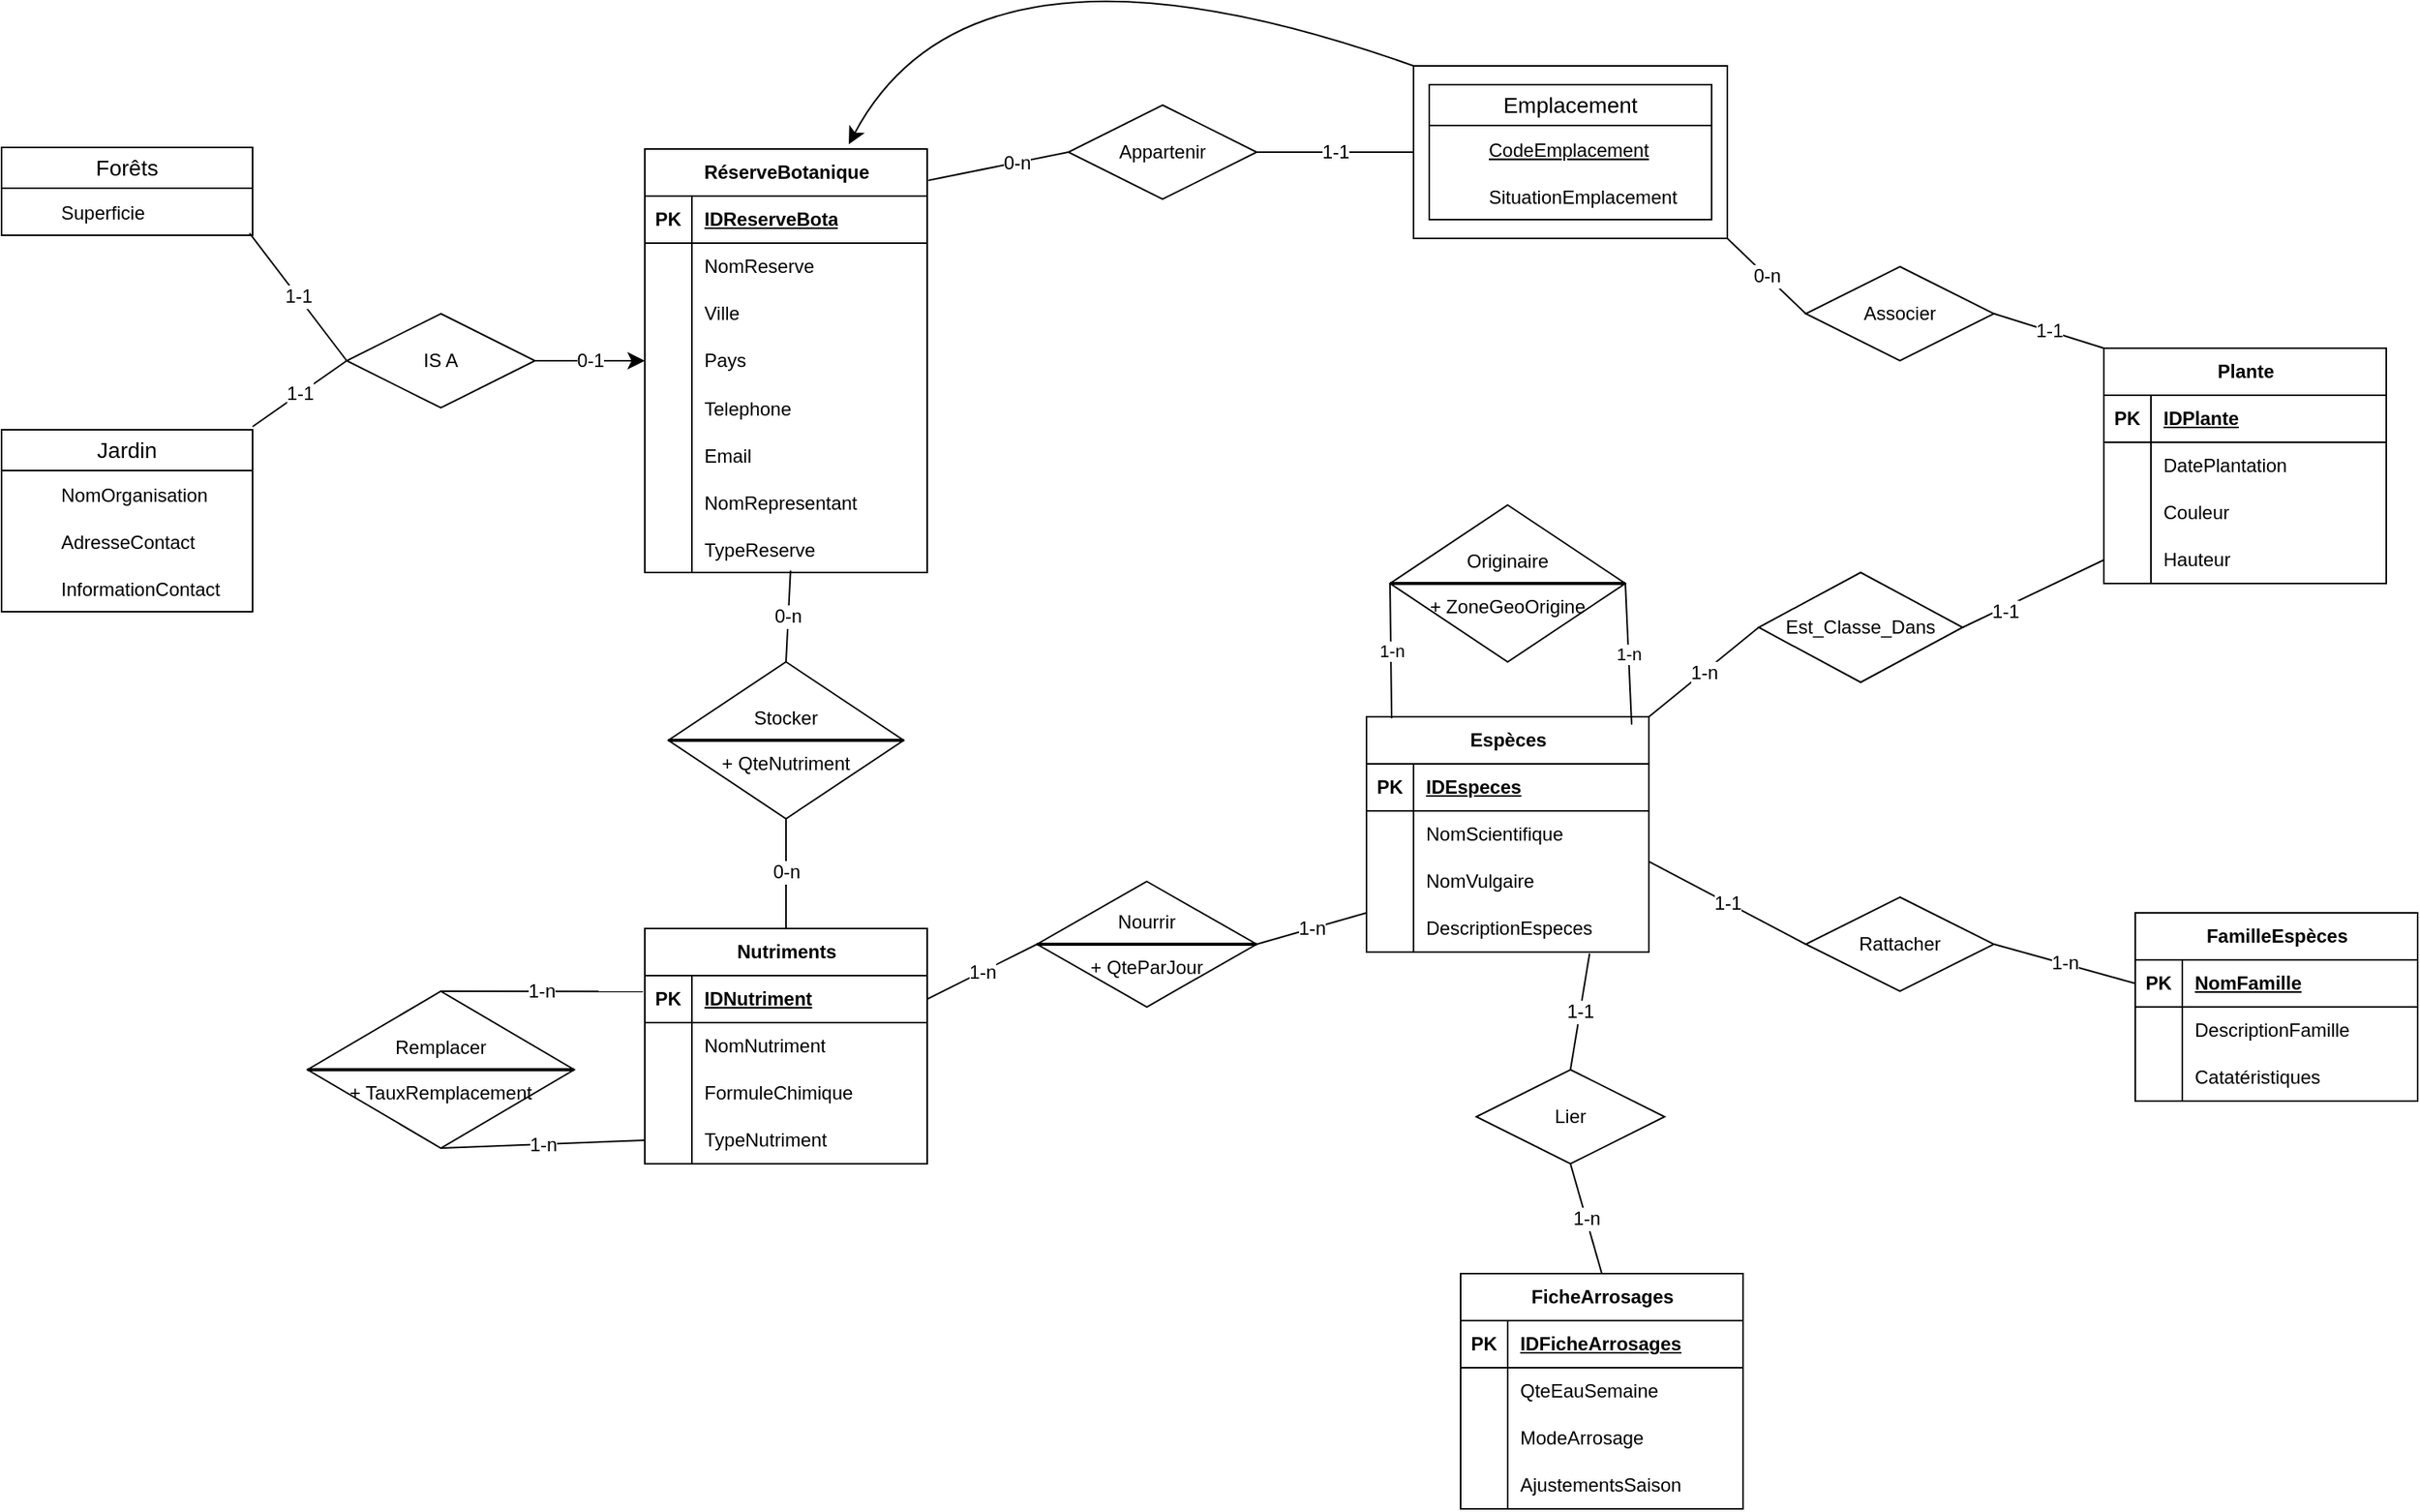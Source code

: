 <mxfile>
    <diagram id="R2lEEEUBdFMjLlhIrx00" name="Page-1">
        <mxGraphModel dx="397" dy="639" grid="1" gridSize="10" guides="1" tooltips="1" connect="1" arrows="1" fold="1" page="1" pageScale="1" pageWidth="850" pageHeight="1100" math="0" shadow="0" extFonts="Permanent Marker^https://fonts.googleapis.com/css?family=Permanent+Marker">
            <root>
                <mxCell id="0"/>
                <mxCell id="1" parent="0"/>
                <mxCell id="3-w4DbUCaK6T4jFXeFeL-849" value="" style="rounded=0;whiteSpace=wrap;html=1;" parent="1" vertex="1">
                    <mxGeometry x="1000" y="60" width="200" height="110" as="geometry"/>
                </mxCell>
                <mxCell id="3-w4DbUCaK6T4jFXeFeL-706" value="RéserveBotanique" style="shape=table;startSize=30;container=1;collapsible=1;childLayout=tableLayout;fixedRows=1;rowLines=0;fontStyle=1;align=center;resizeLast=1;html=1;" parent="1" vertex="1">
                    <mxGeometry x="510" y="113" width="180" height="270" as="geometry"/>
                </mxCell>
                <mxCell id="3-w4DbUCaK6T4jFXeFeL-707" value="" style="shape=tableRow;horizontal=0;startSize=0;swimlaneHead=0;swimlaneBody=0;fillColor=none;collapsible=0;dropTarget=0;points=[[0,0.5],[1,0.5]];portConstraint=eastwest;top=0;left=0;right=0;bottom=1;" parent="3-w4DbUCaK6T4jFXeFeL-706" vertex="1">
                    <mxGeometry y="30" width="180" height="30" as="geometry"/>
                </mxCell>
                <mxCell id="3-w4DbUCaK6T4jFXeFeL-708" value="PK" style="shape=partialRectangle;connectable=0;fillColor=none;top=0;left=0;bottom=0;right=0;fontStyle=1;overflow=hidden;whiteSpace=wrap;html=1;" parent="3-w4DbUCaK6T4jFXeFeL-707" vertex="1">
                    <mxGeometry width="30" height="30" as="geometry">
                        <mxRectangle width="30" height="30" as="alternateBounds"/>
                    </mxGeometry>
                </mxCell>
                <mxCell id="3-w4DbUCaK6T4jFXeFeL-709" value="IDReserveBota" style="shape=partialRectangle;connectable=0;fillColor=none;top=0;left=0;bottom=0;right=0;align=left;spacingLeft=6;fontStyle=5;overflow=hidden;whiteSpace=wrap;html=1;" parent="3-w4DbUCaK6T4jFXeFeL-707" vertex="1">
                    <mxGeometry x="30" width="150" height="30" as="geometry">
                        <mxRectangle width="150" height="30" as="alternateBounds"/>
                    </mxGeometry>
                </mxCell>
                <mxCell id="3-w4DbUCaK6T4jFXeFeL-710" value="" style="shape=tableRow;horizontal=0;startSize=0;swimlaneHead=0;swimlaneBody=0;fillColor=none;collapsible=0;dropTarget=0;points=[[0,0.5],[1,0.5]];portConstraint=eastwest;top=0;left=0;right=0;bottom=0;" parent="3-w4DbUCaK6T4jFXeFeL-706" vertex="1">
                    <mxGeometry y="60" width="180" height="30" as="geometry"/>
                </mxCell>
                <mxCell id="3-w4DbUCaK6T4jFXeFeL-711" value="" style="shape=partialRectangle;connectable=0;fillColor=none;top=0;left=0;bottom=0;right=0;editable=1;overflow=hidden;whiteSpace=wrap;html=1;" parent="3-w4DbUCaK6T4jFXeFeL-710" vertex="1">
                    <mxGeometry width="30" height="30" as="geometry">
                        <mxRectangle width="30" height="30" as="alternateBounds"/>
                    </mxGeometry>
                </mxCell>
                <mxCell id="3-w4DbUCaK6T4jFXeFeL-712" value="NomReserve" style="shape=partialRectangle;connectable=0;fillColor=none;top=0;left=0;bottom=0;right=0;align=left;spacingLeft=6;overflow=hidden;whiteSpace=wrap;html=1;" parent="3-w4DbUCaK6T4jFXeFeL-710" vertex="1">
                    <mxGeometry x="30" width="150" height="30" as="geometry">
                        <mxRectangle width="150" height="30" as="alternateBounds"/>
                    </mxGeometry>
                </mxCell>
                <mxCell id="3-w4DbUCaK6T4jFXeFeL-713" value="" style="shape=tableRow;horizontal=0;startSize=0;swimlaneHead=0;swimlaneBody=0;fillColor=none;collapsible=0;dropTarget=0;points=[[0,0.5],[1,0.5]];portConstraint=eastwest;top=0;left=0;right=0;bottom=0;" parent="3-w4DbUCaK6T4jFXeFeL-706" vertex="1">
                    <mxGeometry y="90" width="180" height="30" as="geometry"/>
                </mxCell>
                <mxCell id="3-w4DbUCaK6T4jFXeFeL-714" value="" style="shape=partialRectangle;connectable=0;fillColor=none;top=0;left=0;bottom=0;right=0;editable=1;overflow=hidden;whiteSpace=wrap;html=1;" parent="3-w4DbUCaK6T4jFXeFeL-713" vertex="1">
                    <mxGeometry width="30" height="30" as="geometry">
                        <mxRectangle width="30" height="30" as="alternateBounds"/>
                    </mxGeometry>
                </mxCell>
                <mxCell id="3-w4DbUCaK6T4jFXeFeL-715" value="Ville" style="shape=partialRectangle;connectable=0;fillColor=none;top=0;left=0;bottom=0;right=0;align=left;spacingLeft=6;overflow=hidden;whiteSpace=wrap;html=1;" parent="3-w4DbUCaK6T4jFXeFeL-713" vertex="1">
                    <mxGeometry x="30" width="150" height="30" as="geometry">
                        <mxRectangle width="150" height="30" as="alternateBounds"/>
                    </mxGeometry>
                </mxCell>
                <mxCell id="3-w4DbUCaK6T4jFXeFeL-716" value="" style="shape=tableRow;horizontal=0;startSize=0;swimlaneHead=0;swimlaneBody=0;fillColor=none;collapsible=0;dropTarget=0;points=[[0,0.5],[1,0.5]];portConstraint=eastwest;top=0;left=0;right=0;bottom=0;" parent="3-w4DbUCaK6T4jFXeFeL-706" vertex="1">
                    <mxGeometry y="120" width="180" height="30" as="geometry"/>
                </mxCell>
                <mxCell id="3-w4DbUCaK6T4jFXeFeL-717" value="" style="shape=partialRectangle;connectable=0;fillColor=none;top=0;left=0;bottom=0;right=0;editable=1;overflow=hidden;whiteSpace=wrap;html=1;" parent="3-w4DbUCaK6T4jFXeFeL-716" vertex="1">
                    <mxGeometry width="30" height="30" as="geometry">
                        <mxRectangle width="30" height="30" as="alternateBounds"/>
                    </mxGeometry>
                </mxCell>
                <mxCell id="3-w4DbUCaK6T4jFXeFeL-718" value="Pays" style="shape=partialRectangle;connectable=0;fillColor=none;top=0;left=0;bottom=0;right=0;align=left;spacingLeft=6;overflow=hidden;whiteSpace=wrap;html=1;" parent="3-w4DbUCaK6T4jFXeFeL-716" vertex="1">
                    <mxGeometry x="30" width="150" height="30" as="geometry">
                        <mxRectangle width="150" height="30" as="alternateBounds"/>
                    </mxGeometry>
                </mxCell>
                <mxCell id="3-w4DbUCaK6T4jFXeFeL-796" value="" style="shape=tableRow;horizontal=0;startSize=0;swimlaneHead=0;swimlaneBody=0;fillColor=none;collapsible=0;dropTarget=0;points=[[0,0.5],[1,0.5]];portConstraint=eastwest;top=0;left=0;right=0;bottom=0;" parent="3-w4DbUCaK6T4jFXeFeL-706" vertex="1">
                    <mxGeometry y="150" width="180" height="30" as="geometry"/>
                </mxCell>
                <mxCell id="3-w4DbUCaK6T4jFXeFeL-797" value="" style="shape=partialRectangle;connectable=0;fillColor=none;top=0;left=0;bottom=0;right=0;editable=1;overflow=hidden;" parent="3-w4DbUCaK6T4jFXeFeL-796" vertex="1">
                    <mxGeometry width="30" height="30" as="geometry">
                        <mxRectangle width="30" height="30" as="alternateBounds"/>
                    </mxGeometry>
                </mxCell>
                <mxCell id="3-w4DbUCaK6T4jFXeFeL-798" value="Telephone" style="shape=partialRectangle;connectable=0;fillColor=none;top=0;left=0;bottom=0;right=0;align=left;spacingLeft=6;overflow=hidden;" parent="3-w4DbUCaK6T4jFXeFeL-796" vertex="1">
                    <mxGeometry x="30" width="150" height="30" as="geometry">
                        <mxRectangle width="150" height="30" as="alternateBounds"/>
                    </mxGeometry>
                </mxCell>
                <mxCell id="3-w4DbUCaK6T4jFXeFeL-799" value="" style="shape=tableRow;horizontal=0;startSize=0;swimlaneHead=0;swimlaneBody=0;fillColor=none;collapsible=0;dropTarget=0;points=[[0,0.5],[1,0.5]];portConstraint=eastwest;top=0;left=0;right=0;bottom=0;" parent="3-w4DbUCaK6T4jFXeFeL-706" vertex="1">
                    <mxGeometry y="180" width="180" height="30" as="geometry"/>
                </mxCell>
                <mxCell id="3-w4DbUCaK6T4jFXeFeL-800" value="" style="shape=partialRectangle;connectable=0;fillColor=none;top=0;left=0;bottom=0;right=0;editable=1;overflow=hidden;" parent="3-w4DbUCaK6T4jFXeFeL-799" vertex="1">
                    <mxGeometry width="30" height="30" as="geometry">
                        <mxRectangle width="30" height="30" as="alternateBounds"/>
                    </mxGeometry>
                </mxCell>
                <mxCell id="3-w4DbUCaK6T4jFXeFeL-801" value="Email" style="shape=partialRectangle;connectable=0;fillColor=none;top=0;left=0;bottom=0;right=0;align=left;spacingLeft=6;overflow=hidden;" parent="3-w4DbUCaK6T4jFXeFeL-799" vertex="1">
                    <mxGeometry x="30" width="150" height="30" as="geometry">
                        <mxRectangle width="150" height="30" as="alternateBounds"/>
                    </mxGeometry>
                </mxCell>
                <mxCell id="3-w4DbUCaK6T4jFXeFeL-793" value="" style="shape=tableRow;horizontal=0;startSize=0;swimlaneHead=0;swimlaneBody=0;fillColor=none;collapsible=0;dropTarget=0;points=[[0,0.5],[1,0.5]];portConstraint=eastwest;top=0;left=0;right=0;bottom=0;" parent="3-w4DbUCaK6T4jFXeFeL-706" vertex="1">
                    <mxGeometry y="210" width="180" height="30" as="geometry"/>
                </mxCell>
                <mxCell id="3-w4DbUCaK6T4jFXeFeL-794" value="" style="shape=partialRectangle;connectable=0;fillColor=none;top=0;left=0;bottom=0;right=0;editable=1;overflow=hidden;" parent="3-w4DbUCaK6T4jFXeFeL-793" vertex="1">
                    <mxGeometry width="30" height="30" as="geometry">
                        <mxRectangle width="30" height="30" as="alternateBounds"/>
                    </mxGeometry>
                </mxCell>
                <mxCell id="3-w4DbUCaK6T4jFXeFeL-795" value="NomRepresentant" style="shape=partialRectangle;connectable=0;fillColor=none;top=0;left=0;bottom=0;right=0;align=left;spacingLeft=6;overflow=hidden;" parent="3-w4DbUCaK6T4jFXeFeL-793" vertex="1">
                    <mxGeometry x="30" width="150" height="30" as="geometry">
                        <mxRectangle width="150" height="30" as="alternateBounds"/>
                    </mxGeometry>
                </mxCell>
                <mxCell id="3-w4DbUCaK6T4jFXeFeL-802" value="" style="shape=tableRow;horizontal=0;startSize=0;swimlaneHead=0;swimlaneBody=0;fillColor=none;collapsible=0;dropTarget=0;points=[[0,0.5],[1,0.5]];portConstraint=eastwest;top=0;left=0;right=0;bottom=0;" parent="3-w4DbUCaK6T4jFXeFeL-706" vertex="1">
                    <mxGeometry y="240" width="180" height="30" as="geometry"/>
                </mxCell>
                <mxCell id="3-w4DbUCaK6T4jFXeFeL-803" value="" style="shape=partialRectangle;connectable=0;fillColor=none;top=0;left=0;bottom=0;right=0;editable=1;overflow=hidden;" parent="3-w4DbUCaK6T4jFXeFeL-802" vertex="1">
                    <mxGeometry width="30" height="30" as="geometry">
                        <mxRectangle width="30" height="30" as="alternateBounds"/>
                    </mxGeometry>
                </mxCell>
                <mxCell id="3-w4DbUCaK6T4jFXeFeL-804" value="TypeReserve" style="shape=partialRectangle;connectable=0;fillColor=none;top=0;left=0;bottom=0;right=0;align=left;spacingLeft=6;overflow=hidden;" parent="3-w4DbUCaK6T4jFXeFeL-802" vertex="1">
                    <mxGeometry x="30" width="150" height="30" as="geometry">
                        <mxRectangle width="150" height="30" as="alternateBounds"/>
                    </mxGeometry>
                </mxCell>
                <mxCell id="3-w4DbUCaK6T4jFXeFeL-722" value="Forêts" style="swimlane;fontStyle=0;childLayout=stackLayout;horizontal=1;startSize=26;horizontalStack=0;resizeParent=1;resizeParentMax=0;resizeLast=0;collapsible=1;marginBottom=0;align=center;fontSize=14;margin=3;double=1;whiteSpace=wrap;" parent="1" vertex="1">
                    <mxGeometry x="100" y="112" width="160" height="56" as="geometry"/>
                </mxCell>
                <mxCell id="3-w4DbUCaK6T4jFXeFeL-764" value="" style="shape=table;startSize=0;container=1;collapsible=1;childLayout=tableLayout;fixedRows=1;rowLines=0;fontStyle=0;align=center;resizeLast=1;strokeColor=none;fillColor=none;collapsible=0;whiteSpace=wrap;html=1;" parent="3-w4DbUCaK6T4jFXeFeL-722" vertex="1">
                    <mxGeometry y="26" width="160" height="30" as="geometry"/>
                </mxCell>
                <mxCell id="3-w4DbUCaK6T4jFXeFeL-765" value="" style="shape=tableRow;horizontal=0;startSize=0;swimlaneHead=0;swimlaneBody=0;fillColor=none;collapsible=0;dropTarget=0;points=[[0,0.5],[1,0.5]];portConstraint=eastwest;top=0;left=0;right=0;bottom=0;" parent="3-w4DbUCaK6T4jFXeFeL-764" vertex="1">
                    <mxGeometry width="160" height="30" as="geometry"/>
                </mxCell>
                <mxCell id="3-w4DbUCaK6T4jFXeFeL-766" value="" style="shape=partialRectangle;connectable=0;fillColor=none;top=0;left=0;bottom=0;right=0;editable=1;overflow=hidden;" parent="3-w4DbUCaK6T4jFXeFeL-765" vertex="1">
                    <mxGeometry width="30" height="30" as="geometry">
                        <mxRectangle width="30" height="30" as="alternateBounds"/>
                    </mxGeometry>
                </mxCell>
                <mxCell id="3-w4DbUCaK6T4jFXeFeL-767" value="Superficie" style="shape=partialRectangle;connectable=0;fillColor=none;top=0;left=0;bottom=0;right=0;align=left;spacingLeft=6;overflow=hidden;" parent="3-w4DbUCaK6T4jFXeFeL-765" vertex="1">
                    <mxGeometry x="30" width="130" height="30" as="geometry">
                        <mxRectangle width="130" height="30" as="alternateBounds"/>
                    </mxGeometry>
                </mxCell>
                <mxCell id="3-w4DbUCaK6T4jFXeFeL-850" value="Emplacement" style="swimlane;fontStyle=0;childLayout=stackLayout;horizontal=1;startSize=26;horizontalStack=0;resizeParent=1;resizeParentMax=0;resizeLast=0;collapsible=1;marginBottom=0;align=center;fontSize=14;margin=3;double=1;whiteSpace=wrap;" parent="1" vertex="1">
                    <mxGeometry x="1010" y="72" width="180" height="86" as="geometry"/>
                </mxCell>
                <mxCell id="3-w4DbUCaK6T4jFXeFeL-851" value="" style="shape=table;startSize=0;container=1;collapsible=1;childLayout=tableLayout;fixedRows=1;rowLines=0;fontStyle=0;align=center;resizeLast=1;strokeColor=none;fillColor=none;collapsible=0;whiteSpace=wrap;html=1;" parent="3-w4DbUCaK6T4jFXeFeL-850" vertex="1">
                    <mxGeometry y="26" width="180" height="60" as="geometry"/>
                </mxCell>
                <mxCell id="3-w4DbUCaK6T4jFXeFeL-852" value="" style="shape=tableRow;horizontal=0;startSize=0;swimlaneHead=0;swimlaneBody=0;fillColor=none;collapsible=0;dropTarget=0;points=[[0,0.5],[1,0.5]];portConstraint=eastwest;top=0;left=0;right=0;bottom=0;" parent="3-w4DbUCaK6T4jFXeFeL-851" vertex="1">
                    <mxGeometry width="180" height="30" as="geometry"/>
                </mxCell>
                <mxCell id="3-w4DbUCaK6T4jFXeFeL-853" value="" style="shape=partialRectangle;connectable=0;fillColor=none;top=0;left=0;bottom=0;right=0;editable=1;overflow=hidden;" parent="3-w4DbUCaK6T4jFXeFeL-852" vertex="1">
                    <mxGeometry width="30" height="30" as="geometry">
                        <mxRectangle width="30" height="30" as="alternateBounds"/>
                    </mxGeometry>
                </mxCell>
                <mxCell id="3-w4DbUCaK6T4jFXeFeL-854" value="CodeEmplacement" style="shape=partialRectangle;connectable=0;fillColor=none;top=0;left=0;bottom=0;right=0;align=left;spacingLeft=6;overflow=hidden;fontStyle=4" parent="3-w4DbUCaK6T4jFXeFeL-852" vertex="1">
                    <mxGeometry x="30" width="150" height="30" as="geometry">
                        <mxRectangle width="150" height="30" as="alternateBounds"/>
                    </mxGeometry>
                </mxCell>
                <mxCell id="3-w4DbUCaK6T4jFXeFeL-857" value="" style="shape=tableRow;horizontal=0;startSize=0;swimlaneHead=0;swimlaneBody=0;fillColor=none;collapsible=0;dropTarget=0;points=[[0,0.5],[1,0.5]];portConstraint=eastwest;top=0;left=0;right=0;bottom=0;" parent="3-w4DbUCaK6T4jFXeFeL-851" vertex="1">
                    <mxGeometry y="30" width="180" height="30" as="geometry"/>
                </mxCell>
                <mxCell id="3-w4DbUCaK6T4jFXeFeL-858" value="" style="shape=partialRectangle;connectable=0;fillColor=none;top=0;left=0;bottom=0;right=0;editable=1;overflow=hidden;" parent="3-w4DbUCaK6T4jFXeFeL-857" vertex="1">
                    <mxGeometry width="30" height="30" as="geometry">
                        <mxRectangle width="30" height="30" as="alternateBounds"/>
                    </mxGeometry>
                </mxCell>
                <mxCell id="3-w4DbUCaK6T4jFXeFeL-859" value="SituationEmplacement" style="shape=partialRectangle;connectable=0;fillColor=none;top=0;left=0;bottom=0;right=0;align=left;spacingLeft=6;overflow=hidden;" parent="3-w4DbUCaK6T4jFXeFeL-857" vertex="1">
                    <mxGeometry x="30" width="150" height="30" as="geometry">
                        <mxRectangle width="150" height="30" as="alternateBounds"/>
                    </mxGeometry>
                </mxCell>
                <mxCell id="3-w4DbUCaK6T4jFXeFeL-769" value="Jardin" style="swimlane;fontStyle=0;childLayout=stackLayout;horizontal=1;startSize=26;horizontalStack=0;resizeParent=1;resizeParentMax=0;resizeLast=0;collapsible=1;marginBottom=0;align=center;fontSize=14;margin=3;double=1;whiteSpace=wrap;" parent="1" vertex="1">
                    <mxGeometry x="100" y="292" width="160" height="116" as="geometry"/>
                </mxCell>
                <mxCell id="3-w4DbUCaK6T4jFXeFeL-770" value="" style="shape=table;startSize=0;container=1;collapsible=1;childLayout=tableLayout;fixedRows=1;rowLines=0;fontStyle=0;align=center;resizeLast=1;strokeColor=none;fillColor=none;collapsible=0;whiteSpace=wrap;html=1;" parent="3-w4DbUCaK6T4jFXeFeL-769" vertex="1">
                    <mxGeometry y="26" width="160" height="90" as="geometry"/>
                </mxCell>
                <mxCell id="3-w4DbUCaK6T4jFXeFeL-771" value="" style="shape=tableRow;horizontal=0;startSize=0;swimlaneHead=0;swimlaneBody=0;fillColor=none;collapsible=0;dropTarget=0;points=[[0,0.5],[1,0.5]];portConstraint=eastwest;top=0;left=0;right=0;bottom=0;" parent="3-w4DbUCaK6T4jFXeFeL-770" vertex="1">
                    <mxGeometry width="160" height="30" as="geometry"/>
                </mxCell>
                <mxCell id="3-w4DbUCaK6T4jFXeFeL-772" value="" style="shape=partialRectangle;connectable=0;fillColor=none;top=0;left=0;bottom=0;right=0;editable=1;overflow=hidden;" parent="3-w4DbUCaK6T4jFXeFeL-771" vertex="1">
                    <mxGeometry width="30" height="30" as="geometry">
                        <mxRectangle width="30" height="30" as="alternateBounds"/>
                    </mxGeometry>
                </mxCell>
                <mxCell id="3-w4DbUCaK6T4jFXeFeL-773" value="NomOrganisation" style="shape=partialRectangle;connectable=0;fillColor=none;top=0;left=0;bottom=0;right=0;align=left;spacingLeft=6;overflow=hidden;" parent="3-w4DbUCaK6T4jFXeFeL-771" vertex="1">
                    <mxGeometry x="30" width="130" height="30" as="geometry">
                        <mxRectangle width="130" height="30" as="alternateBounds"/>
                    </mxGeometry>
                </mxCell>
                <mxCell id="3-w4DbUCaK6T4jFXeFeL-787" value="" style="shape=tableRow;horizontal=0;startSize=0;swimlaneHead=0;swimlaneBody=0;fillColor=none;collapsible=0;dropTarget=0;points=[[0,0.5],[1,0.5]];portConstraint=eastwest;top=0;left=0;right=0;bottom=0;" parent="3-w4DbUCaK6T4jFXeFeL-770" vertex="1">
                    <mxGeometry y="30" width="160" height="30" as="geometry"/>
                </mxCell>
                <mxCell id="3-w4DbUCaK6T4jFXeFeL-788" value="" style="shape=partialRectangle;connectable=0;fillColor=none;top=0;left=0;bottom=0;right=0;editable=1;overflow=hidden;" parent="3-w4DbUCaK6T4jFXeFeL-787" vertex="1">
                    <mxGeometry width="30" height="30" as="geometry">
                        <mxRectangle width="30" height="30" as="alternateBounds"/>
                    </mxGeometry>
                </mxCell>
                <mxCell id="3-w4DbUCaK6T4jFXeFeL-789" value="AdresseContact" style="shape=partialRectangle;connectable=0;fillColor=none;top=0;left=0;bottom=0;right=0;align=left;spacingLeft=6;overflow=hidden;" parent="3-w4DbUCaK6T4jFXeFeL-787" vertex="1">
                    <mxGeometry x="30" width="130" height="30" as="geometry">
                        <mxRectangle width="130" height="30" as="alternateBounds"/>
                    </mxGeometry>
                </mxCell>
                <mxCell id="3-w4DbUCaK6T4jFXeFeL-790" value="" style="shape=tableRow;horizontal=0;startSize=0;swimlaneHead=0;swimlaneBody=0;fillColor=none;collapsible=0;dropTarget=0;points=[[0,0.5],[1,0.5]];portConstraint=eastwest;top=0;left=0;right=0;bottom=0;" parent="3-w4DbUCaK6T4jFXeFeL-770" vertex="1">
                    <mxGeometry y="60" width="160" height="30" as="geometry"/>
                </mxCell>
                <mxCell id="3-w4DbUCaK6T4jFXeFeL-791" value="" style="shape=partialRectangle;connectable=0;fillColor=none;top=0;left=0;bottom=0;right=0;editable=1;overflow=hidden;" parent="3-w4DbUCaK6T4jFXeFeL-790" vertex="1">
                    <mxGeometry width="30" height="30" as="geometry">
                        <mxRectangle width="30" height="30" as="alternateBounds"/>
                    </mxGeometry>
                </mxCell>
                <mxCell id="3-w4DbUCaK6T4jFXeFeL-792" value="InformationContact" style="shape=partialRectangle;connectable=0;fillColor=none;top=0;left=0;bottom=0;right=0;align=left;spacingLeft=6;overflow=hidden;" parent="3-w4DbUCaK6T4jFXeFeL-790" vertex="1">
                    <mxGeometry x="30" width="130" height="30" as="geometry">
                        <mxRectangle width="130" height="30" as="alternateBounds"/>
                    </mxGeometry>
                </mxCell>
                <mxCell id="3-w4DbUCaK6T4jFXeFeL-806" value="IS A" style="shape=rhombus;perimeter=rhombusPerimeter;whiteSpace=wrap;html=1;align=center;" parent="1" vertex="1">
                    <mxGeometry x="320" y="218" width="120" height="60" as="geometry"/>
                </mxCell>
                <mxCell id="3-w4DbUCaK6T4jFXeFeL-813" value="1-1" style="endArrow=none;html=1;rounded=0;fontSize=12;startSize=8;endSize=8;curved=1;exitX=0.988;exitY=0.956;exitDx=0;exitDy=0;entryX=0;entryY=0.5;entryDx=0;entryDy=0;exitPerimeter=0;" parent="1" source="3-w4DbUCaK6T4jFXeFeL-765" target="3-w4DbUCaK6T4jFXeFeL-806" edge="1">
                    <mxGeometry relative="1" as="geometry">
                        <mxPoint x="270" y="180" as="sourcePoint"/>
                        <mxPoint x="460" y="160" as="targetPoint"/>
                    </mxGeometry>
                </mxCell>
                <mxCell id="3-w4DbUCaK6T4jFXeFeL-814" value="1-1" style="endArrow=none;html=1;rounded=0;fontSize=12;startSize=8;endSize=8;curved=1;entryX=0;entryY=0.5;entryDx=0;entryDy=0;" parent="1" target="3-w4DbUCaK6T4jFXeFeL-806" edge="1">
                    <mxGeometry relative="1" as="geometry">
                        <mxPoint x="260" y="290" as="sourcePoint"/>
                        <mxPoint x="470" y="330" as="targetPoint"/>
                    </mxGeometry>
                </mxCell>
                <mxCell id="3-w4DbUCaK6T4jFXeFeL-816" value="Nutriments" style="shape=table;startSize=30;container=1;collapsible=1;childLayout=tableLayout;fixedRows=1;rowLines=0;fontStyle=1;align=center;resizeLast=1;html=1;" parent="1" vertex="1">
                    <mxGeometry x="510" y="610" width="180" height="150" as="geometry"/>
                </mxCell>
                <mxCell id="3-w4DbUCaK6T4jFXeFeL-817" value="" style="shape=tableRow;horizontal=0;startSize=0;swimlaneHead=0;swimlaneBody=0;fillColor=none;collapsible=0;dropTarget=0;points=[[0,0.5],[1,0.5]];portConstraint=eastwest;top=0;left=0;right=0;bottom=1;" parent="3-w4DbUCaK6T4jFXeFeL-816" vertex="1">
                    <mxGeometry y="30" width="180" height="30" as="geometry"/>
                </mxCell>
                <mxCell id="3-w4DbUCaK6T4jFXeFeL-818" value="PK" style="shape=partialRectangle;connectable=0;fillColor=none;top=0;left=0;bottom=0;right=0;fontStyle=1;overflow=hidden;whiteSpace=wrap;html=1;" parent="3-w4DbUCaK6T4jFXeFeL-817" vertex="1">
                    <mxGeometry width="30" height="30" as="geometry">
                        <mxRectangle width="30" height="30" as="alternateBounds"/>
                    </mxGeometry>
                </mxCell>
                <mxCell id="3-w4DbUCaK6T4jFXeFeL-819" value="IDNutriment" style="shape=partialRectangle;connectable=0;fillColor=none;top=0;left=0;bottom=0;right=0;align=left;spacingLeft=6;fontStyle=5;overflow=hidden;whiteSpace=wrap;html=1;" parent="3-w4DbUCaK6T4jFXeFeL-817" vertex="1">
                    <mxGeometry x="30" width="150" height="30" as="geometry">
                        <mxRectangle width="150" height="30" as="alternateBounds"/>
                    </mxGeometry>
                </mxCell>
                <mxCell id="3-w4DbUCaK6T4jFXeFeL-820" value="" style="shape=tableRow;horizontal=0;startSize=0;swimlaneHead=0;swimlaneBody=0;fillColor=none;collapsible=0;dropTarget=0;points=[[0,0.5],[1,0.5]];portConstraint=eastwest;top=0;left=0;right=0;bottom=0;" parent="3-w4DbUCaK6T4jFXeFeL-816" vertex="1">
                    <mxGeometry y="60" width="180" height="30" as="geometry"/>
                </mxCell>
                <mxCell id="3-w4DbUCaK6T4jFXeFeL-821" value="" style="shape=partialRectangle;connectable=0;fillColor=none;top=0;left=0;bottom=0;right=0;editable=1;overflow=hidden;whiteSpace=wrap;html=1;" parent="3-w4DbUCaK6T4jFXeFeL-820" vertex="1">
                    <mxGeometry width="30" height="30" as="geometry">
                        <mxRectangle width="30" height="30" as="alternateBounds"/>
                    </mxGeometry>
                </mxCell>
                <mxCell id="3-w4DbUCaK6T4jFXeFeL-822" value="NomNutriment" style="shape=partialRectangle;connectable=0;fillColor=none;top=0;left=0;bottom=0;right=0;align=left;spacingLeft=6;overflow=hidden;whiteSpace=wrap;html=1;" parent="3-w4DbUCaK6T4jFXeFeL-820" vertex="1">
                    <mxGeometry x="30" width="150" height="30" as="geometry">
                        <mxRectangle width="150" height="30" as="alternateBounds"/>
                    </mxGeometry>
                </mxCell>
                <mxCell id="3-w4DbUCaK6T4jFXeFeL-823" value="" style="shape=tableRow;horizontal=0;startSize=0;swimlaneHead=0;swimlaneBody=0;fillColor=none;collapsible=0;dropTarget=0;points=[[0,0.5],[1,0.5]];portConstraint=eastwest;top=0;left=0;right=0;bottom=0;" parent="3-w4DbUCaK6T4jFXeFeL-816" vertex="1">
                    <mxGeometry y="90" width="180" height="30" as="geometry"/>
                </mxCell>
                <mxCell id="3-w4DbUCaK6T4jFXeFeL-824" value="" style="shape=partialRectangle;connectable=0;fillColor=none;top=0;left=0;bottom=0;right=0;editable=1;overflow=hidden;whiteSpace=wrap;html=1;" parent="3-w4DbUCaK6T4jFXeFeL-823" vertex="1">
                    <mxGeometry width="30" height="30" as="geometry">
                        <mxRectangle width="30" height="30" as="alternateBounds"/>
                    </mxGeometry>
                </mxCell>
                <mxCell id="3-w4DbUCaK6T4jFXeFeL-825" value="FormuleChimique" style="shape=partialRectangle;connectable=0;fillColor=none;top=0;left=0;bottom=0;right=0;align=left;spacingLeft=6;overflow=hidden;whiteSpace=wrap;html=1;" parent="3-w4DbUCaK6T4jFXeFeL-823" vertex="1">
                    <mxGeometry x="30" width="150" height="30" as="geometry">
                        <mxRectangle width="150" height="30" as="alternateBounds"/>
                    </mxGeometry>
                </mxCell>
                <mxCell id="3-w4DbUCaK6T4jFXeFeL-826" value="" style="shape=tableRow;horizontal=0;startSize=0;swimlaneHead=0;swimlaneBody=0;fillColor=none;collapsible=0;dropTarget=0;points=[[0,0.5],[1,0.5]];portConstraint=eastwest;top=0;left=0;right=0;bottom=0;" parent="3-w4DbUCaK6T4jFXeFeL-816" vertex="1">
                    <mxGeometry y="120" width="180" height="30" as="geometry"/>
                </mxCell>
                <mxCell id="3-w4DbUCaK6T4jFXeFeL-827" value="" style="shape=partialRectangle;connectable=0;fillColor=none;top=0;left=0;bottom=0;right=0;editable=1;overflow=hidden;whiteSpace=wrap;html=1;" parent="3-w4DbUCaK6T4jFXeFeL-826" vertex="1">
                    <mxGeometry width="30" height="30" as="geometry">
                        <mxRectangle width="30" height="30" as="alternateBounds"/>
                    </mxGeometry>
                </mxCell>
                <mxCell id="3-w4DbUCaK6T4jFXeFeL-828" value="TypeNutriment" style="shape=partialRectangle;connectable=0;fillColor=none;top=0;left=0;bottom=0;right=0;align=left;spacingLeft=6;overflow=hidden;whiteSpace=wrap;html=1;" parent="3-w4DbUCaK6T4jFXeFeL-826" vertex="1">
                    <mxGeometry x="30" width="150" height="30" as="geometry">
                        <mxRectangle width="150" height="30" as="alternateBounds"/>
                    </mxGeometry>
                </mxCell>
                <mxCell id="3-w4DbUCaK6T4jFXeFeL-837" value="Remplacer&lt;br&gt;&lt;br&gt;+ TauxRemplacement" style="shape=rhombus;perimeter=rhombusPerimeter;whiteSpace=wrap;html=1;align=center;" parent="1" vertex="1">
                    <mxGeometry x="295" y="650" width="170" height="100" as="geometry"/>
                </mxCell>
                <mxCell id="3-w4DbUCaK6T4jFXeFeL-838" value="1-n" style="endArrow=none;html=1;rounded=0;fontSize=12;startSize=8;endSize=8;curved=1;exitX=0.5;exitY=0;exitDx=0;exitDy=0;entryX=-0.006;entryY=0.339;entryDx=0;entryDy=0;entryPerimeter=0;" parent="1" source="3-w4DbUCaK6T4jFXeFeL-837" edge="1" target="3-w4DbUCaK6T4jFXeFeL-817">
                    <mxGeometry relative="1" as="geometry">
                        <mxPoint x="320" y="650" as="sourcePoint"/>
                        <mxPoint x="510" y="690" as="targetPoint"/>
                    </mxGeometry>
                </mxCell>
                <mxCell id="3-w4DbUCaK6T4jFXeFeL-839" value="1-n" style="endArrow=none;html=1;rounded=0;fontSize=12;startSize=8;endSize=8;curved=1;exitX=0.5;exitY=1;exitDx=0;exitDy=0;entryX=0;entryY=0.5;entryDx=0;entryDy=0;" parent="1" source="3-w4DbUCaK6T4jFXeFeL-837" target="3-w4DbUCaK6T4jFXeFeL-826" edge="1">
                    <mxGeometry relative="1" as="geometry">
                        <mxPoint x="290" y="860" as="sourcePoint"/>
                        <mxPoint x="510" y="760" as="targetPoint"/>
                    </mxGeometry>
                </mxCell>
                <mxCell id="3-w4DbUCaK6T4jFXeFeL-840" value="&lt;div&gt;Stocker&lt;/div&gt;&lt;div&gt;&lt;br&gt;&lt;/div&gt;&lt;div&gt;+ QteNutriment&lt;/div&gt;" style="shape=rhombus;perimeter=rhombusPerimeter;whiteSpace=wrap;html=1;align=center;" parent="1" vertex="1">
                    <mxGeometry x="525" y="440" width="150" height="100" as="geometry"/>
                </mxCell>
                <mxCell id="3-w4DbUCaK6T4jFXeFeL-843" value="" style="line;strokeWidth=2;html=1;" parent="1" vertex="1">
                    <mxGeometry x="525" y="485" width="150" height="10" as="geometry"/>
                </mxCell>
                <mxCell id="3-w4DbUCaK6T4jFXeFeL-846" value="" style="endArrow=none;html=1;rounded=0;fontSize=12;startSize=8;endSize=8;curved=1;entryX=0.5;entryY=0;entryDx=0;entryDy=0;exitX=0.5;exitY=1;exitDx=0;exitDy=0;" parent="1" source="3-w4DbUCaK6T4jFXeFeL-840" target="3-w4DbUCaK6T4jFXeFeL-816" edge="1">
                    <mxGeometry relative="1" as="geometry">
                        <mxPoint x="450" y="530" as="sourcePoint"/>
                        <mxPoint x="610" y="530" as="targetPoint"/>
                    </mxGeometry>
                </mxCell>
                <mxCell id="3-w4DbUCaK6T4jFXeFeL-847" value="0-n" style="edgeLabel;html=1;align=center;verticalAlign=middle;resizable=0;points=[];fontSize=12;" parent="3-w4DbUCaK6T4jFXeFeL-846" vertex="1" connectable="0">
                    <mxGeometry x="-0.039" y="5" relative="1" as="geometry">
                        <mxPoint x="-5" as="offset"/>
                    </mxGeometry>
                </mxCell>
                <mxCell id="3-w4DbUCaK6T4jFXeFeL-848" value="0-n" style="endArrow=none;html=1;rounded=0;fontSize=12;startSize=8;endSize=8;curved=1;entryX=0.5;entryY=0;entryDx=0;entryDy=0;exitX=0.516;exitY=0.958;exitDx=0;exitDy=0;exitPerimeter=0;" parent="1" source="3-w4DbUCaK6T4jFXeFeL-802" target="3-w4DbUCaK6T4jFXeFeL-840" edge="1">
                    <mxGeometry relative="1" as="geometry">
                        <mxPoint x="610" y="390" as="sourcePoint"/>
                        <mxPoint x="560" y="440" as="targetPoint"/>
                    </mxGeometry>
                </mxCell>
                <mxCell id="3-w4DbUCaK6T4jFXeFeL-855" value="Appartenir" style="shape=rhombus;perimeter=rhombusPerimeter;whiteSpace=wrap;html=1;align=center;" parent="1" vertex="1">
                    <mxGeometry x="780" y="85" width="120" height="60" as="geometry"/>
                </mxCell>
                <mxCell id="3-w4DbUCaK6T4jFXeFeL-856" value="1-1" style="endArrow=none;html=1;rounded=0;fontSize=12;startSize=8;endSize=8;curved=1;entryX=0;entryY=0.5;entryDx=0;entryDy=0;exitX=1;exitY=0.5;exitDx=0;exitDy=0;" parent="1" source="3-w4DbUCaK6T4jFXeFeL-855" target="3-w4DbUCaK6T4jFXeFeL-849" edge="1">
                    <mxGeometry relative="1" as="geometry">
                        <mxPoint x="830" y="180" as="sourcePoint"/>
                        <mxPoint x="990" y="180" as="targetPoint"/>
                    </mxGeometry>
                </mxCell>
                <mxCell id="3-w4DbUCaK6T4jFXeFeL-861" value="" style="endArrow=none;html=1;rounded=0;fontSize=12;startSize=8;endSize=8;curved=1;entryX=0;entryY=0.5;entryDx=0;entryDy=0;exitX=1.004;exitY=0.074;exitDx=0;exitDy=0;exitPerimeter=0;" parent="1" edge="1">
                    <mxGeometry relative="1" as="geometry">
                        <mxPoint x="690.72" y="132.98" as="sourcePoint"/>
                        <mxPoint x="780" y="115" as="targetPoint"/>
                    </mxGeometry>
                </mxCell>
                <mxCell id="3-w4DbUCaK6T4jFXeFeL-862" value="0-n" style="edgeLabel;html=1;align=center;verticalAlign=middle;resizable=0;points=[];fontSize=12;" parent="3-w4DbUCaK6T4jFXeFeL-861" vertex="1" connectable="0">
                    <mxGeometry x="0.249" relative="1" as="geometry">
                        <mxPoint as="offset"/>
                    </mxGeometry>
                </mxCell>
                <mxCell id="3-w4DbUCaK6T4jFXeFeL-867" value="" style="endArrow=classic;html=1;rounded=0;fontSize=12;startSize=8;endSize=8;curved=1;exitX=0;exitY=0;exitDx=0;exitDy=0;" parent="1" source="3-w4DbUCaK6T4jFXeFeL-849" edge="1">
                    <mxGeometry width="50" height="50" relative="1" as="geometry">
                        <mxPoint x="860" y="430" as="sourcePoint"/>
                        <mxPoint x="640" y="110" as="targetPoint"/>
                        <Array as="points">
                            <mxPoint x="720" y="-40"/>
                        </Array>
                    </mxGeometry>
                </mxCell>
                <mxCell id="3-w4DbUCaK6T4jFXeFeL-869" value="0-1" style="endArrow=classic;html=1;rounded=0;fontSize=12;startSize=8;endSize=8;curved=1;entryX=0;entryY=0.5;entryDx=0;entryDy=0;exitX=1;exitY=0.5;exitDx=0;exitDy=0;" parent="1" source="3-w4DbUCaK6T4jFXeFeL-806" target="3-w4DbUCaK6T4jFXeFeL-716" edge="1">
                    <mxGeometry width="50" height="50" relative="1" as="geometry">
                        <mxPoint x="370" y="380" as="sourcePoint"/>
                        <mxPoint x="420" y="330" as="targetPoint"/>
                    </mxGeometry>
                </mxCell>
                <mxCell id="3-w4DbUCaK6T4jFXeFeL-870" value="Espèces" style="shape=table;startSize=30;container=1;collapsible=1;childLayout=tableLayout;fixedRows=1;rowLines=0;fontStyle=1;align=center;resizeLast=1;html=1;" parent="1" vertex="1">
                    <mxGeometry x="970" y="475" width="180" height="150" as="geometry"/>
                </mxCell>
                <mxCell id="3-w4DbUCaK6T4jFXeFeL-871" value="" style="shape=tableRow;horizontal=0;startSize=0;swimlaneHead=0;swimlaneBody=0;fillColor=none;collapsible=0;dropTarget=0;points=[[0,0.5],[1,0.5]];portConstraint=eastwest;top=0;left=0;right=0;bottom=1;" parent="3-w4DbUCaK6T4jFXeFeL-870" vertex="1">
                    <mxGeometry y="30" width="180" height="30" as="geometry"/>
                </mxCell>
                <mxCell id="3-w4DbUCaK6T4jFXeFeL-872" value="PK" style="shape=partialRectangle;connectable=0;fillColor=none;top=0;left=0;bottom=0;right=0;fontStyle=1;overflow=hidden;whiteSpace=wrap;html=1;" parent="3-w4DbUCaK6T4jFXeFeL-871" vertex="1">
                    <mxGeometry width="30" height="30" as="geometry">
                        <mxRectangle width="30" height="30" as="alternateBounds"/>
                    </mxGeometry>
                </mxCell>
                <mxCell id="3-w4DbUCaK6T4jFXeFeL-873" value="IDEspeces" style="shape=partialRectangle;connectable=0;fillColor=none;top=0;left=0;bottom=0;right=0;align=left;spacingLeft=6;fontStyle=5;overflow=hidden;whiteSpace=wrap;html=1;" parent="3-w4DbUCaK6T4jFXeFeL-871" vertex="1">
                    <mxGeometry x="30" width="150" height="30" as="geometry">
                        <mxRectangle width="150" height="30" as="alternateBounds"/>
                    </mxGeometry>
                </mxCell>
                <mxCell id="3-w4DbUCaK6T4jFXeFeL-874" value="" style="shape=tableRow;horizontal=0;startSize=0;swimlaneHead=0;swimlaneBody=0;fillColor=none;collapsible=0;dropTarget=0;points=[[0,0.5],[1,0.5]];portConstraint=eastwest;top=0;left=0;right=0;bottom=0;" parent="3-w4DbUCaK6T4jFXeFeL-870" vertex="1">
                    <mxGeometry y="60" width="180" height="30" as="geometry"/>
                </mxCell>
                <mxCell id="3-w4DbUCaK6T4jFXeFeL-875" value="" style="shape=partialRectangle;connectable=0;fillColor=none;top=0;left=0;bottom=0;right=0;editable=1;overflow=hidden;whiteSpace=wrap;html=1;" parent="3-w4DbUCaK6T4jFXeFeL-874" vertex="1">
                    <mxGeometry width="30" height="30" as="geometry">
                        <mxRectangle width="30" height="30" as="alternateBounds"/>
                    </mxGeometry>
                </mxCell>
                <mxCell id="3-w4DbUCaK6T4jFXeFeL-876" value="NomScientifique" style="shape=partialRectangle;connectable=0;fillColor=none;top=0;left=0;bottom=0;right=0;align=left;spacingLeft=6;overflow=hidden;whiteSpace=wrap;html=1;" parent="3-w4DbUCaK6T4jFXeFeL-874" vertex="1">
                    <mxGeometry x="30" width="150" height="30" as="geometry">
                        <mxRectangle width="150" height="30" as="alternateBounds"/>
                    </mxGeometry>
                </mxCell>
                <mxCell id="3-w4DbUCaK6T4jFXeFeL-877" value="" style="shape=tableRow;horizontal=0;startSize=0;swimlaneHead=0;swimlaneBody=0;fillColor=none;collapsible=0;dropTarget=0;points=[[0,0.5],[1,0.5]];portConstraint=eastwest;top=0;left=0;right=0;bottom=0;" parent="3-w4DbUCaK6T4jFXeFeL-870" vertex="1">
                    <mxGeometry y="90" width="180" height="30" as="geometry"/>
                </mxCell>
                <mxCell id="3-w4DbUCaK6T4jFXeFeL-878" value="" style="shape=partialRectangle;connectable=0;fillColor=none;top=0;left=0;bottom=0;right=0;editable=1;overflow=hidden;whiteSpace=wrap;html=1;" parent="3-w4DbUCaK6T4jFXeFeL-877" vertex="1">
                    <mxGeometry width="30" height="30" as="geometry">
                        <mxRectangle width="30" height="30" as="alternateBounds"/>
                    </mxGeometry>
                </mxCell>
                <mxCell id="3-w4DbUCaK6T4jFXeFeL-879" value="NomVulgaire" style="shape=partialRectangle;connectable=0;fillColor=none;top=0;left=0;bottom=0;right=0;align=left;spacingLeft=6;overflow=hidden;whiteSpace=wrap;html=1;" parent="3-w4DbUCaK6T4jFXeFeL-877" vertex="1">
                    <mxGeometry x="30" width="150" height="30" as="geometry">
                        <mxRectangle width="150" height="30" as="alternateBounds"/>
                    </mxGeometry>
                </mxCell>
                <mxCell id="3-w4DbUCaK6T4jFXeFeL-880" value="" style="shape=tableRow;horizontal=0;startSize=0;swimlaneHead=0;swimlaneBody=0;fillColor=none;collapsible=0;dropTarget=0;points=[[0,0.5],[1,0.5]];portConstraint=eastwest;top=0;left=0;right=0;bottom=0;" parent="3-w4DbUCaK6T4jFXeFeL-870" vertex="1">
                    <mxGeometry y="120" width="180" height="30" as="geometry"/>
                </mxCell>
                <mxCell id="3-w4DbUCaK6T4jFXeFeL-881" value="" style="shape=partialRectangle;connectable=0;fillColor=none;top=0;left=0;bottom=0;right=0;editable=1;overflow=hidden;whiteSpace=wrap;html=1;" parent="3-w4DbUCaK6T4jFXeFeL-880" vertex="1">
                    <mxGeometry width="30" height="30" as="geometry">
                        <mxRectangle width="30" height="30" as="alternateBounds"/>
                    </mxGeometry>
                </mxCell>
                <mxCell id="3-w4DbUCaK6T4jFXeFeL-882" value="DescriptionEspeces" style="shape=partialRectangle;connectable=0;fillColor=none;top=0;left=0;bottom=0;right=0;align=left;spacingLeft=6;overflow=hidden;whiteSpace=wrap;html=1;" parent="3-w4DbUCaK6T4jFXeFeL-880" vertex="1">
                    <mxGeometry x="30" width="150" height="30" as="geometry">
                        <mxRectangle width="150" height="30" as="alternateBounds"/>
                    </mxGeometry>
                </mxCell>
                <mxCell id="3-w4DbUCaK6T4jFXeFeL-883" value="FicheArrosages" style="shape=table;startSize=30;container=1;collapsible=1;childLayout=tableLayout;fixedRows=1;rowLines=0;fontStyle=1;align=center;resizeLast=1;html=1;" parent="1" vertex="1">
                    <mxGeometry x="1030" y="830" width="180" height="150" as="geometry"/>
                </mxCell>
                <mxCell id="3-w4DbUCaK6T4jFXeFeL-884" value="" style="shape=tableRow;horizontal=0;startSize=0;swimlaneHead=0;swimlaneBody=0;fillColor=none;collapsible=0;dropTarget=0;points=[[0,0.5],[1,0.5]];portConstraint=eastwest;top=0;left=0;right=0;bottom=1;" parent="3-w4DbUCaK6T4jFXeFeL-883" vertex="1">
                    <mxGeometry y="30" width="180" height="30" as="geometry"/>
                </mxCell>
                <mxCell id="3-w4DbUCaK6T4jFXeFeL-885" value="PK" style="shape=partialRectangle;connectable=0;fillColor=none;top=0;left=0;bottom=0;right=0;fontStyle=1;overflow=hidden;whiteSpace=wrap;html=1;" parent="3-w4DbUCaK6T4jFXeFeL-884" vertex="1">
                    <mxGeometry width="30" height="30" as="geometry">
                        <mxRectangle width="30" height="30" as="alternateBounds"/>
                    </mxGeometry>
                </mxCell>
                <mxCell id="3-w4DbUCaK6T4jFXeFeL-886" value="IDFicheArrosages" style="shape=partialRectangle;connectable=0;fillColor=none;top=0;left=0;bottom=0;right=0;align=left;spacingLeft=6;fontStyle=5;overflow=hidden;whiteSpace=wrap;html=1;" parent="3-w4DbUCaK6T4jFXeFeL-884" vertex="1">
                    <mxGeometry x="30" width="150" height="30" as="geometry">
                        <mxRectangle width="150" height="30" as="alternateBounds"/>
                    </mxGeometry>
                </mxCell>
                <mxCell id="3-w4DbUCaK6T4jFXeFeL-887" value="" style="shape=tableRow;horizontal=0;startSize=0;swimlaneHead=0;swimlaneBody=0;fillColor=none;collapsible=0;dropTarget=0;points=[[0,0.5],[1,0.5]];portConstraint=eastwest;top=0;left=0;right=0;bottom=0;" parent="3-w4DbUCaK6T4jFXeFeL-883" vertex="1">
                    <mxGeometry y="60" width="180" height="30" as="geometry"/>
                </mxCell>
                <mxCell id="3-w4DbUCaK6T4jFXeFeL-888" value="" style="shape=partialRectangle;connectable=0;fillColor=none;top=0;left=0;bottom=0;right=0;editable=1;overflow=hidden;whiteSpace=wrap;html=1;" parent="3-w4DbUCaK6T4jFXeFeL-887" vertex="1">
                    <mxGeometry width="30" height="30" as="geometry">
                        <mxRectangle width="30" height="30" as="alternateBounds"/>
                    </mxGeometry>
                </mxCell>
                <mxCell id="3-w4DbUCaK6T4jFXeFeL-889" value="QteEauSemaine" style="shape=partialRectangle;connectable=0;fillColor=none;top=0;left=0;bottom=0;right=0;align=left;spacingLeft=6;overflow=hidden;whiteSpace=wrap;html=1;" parent="3-w4DbUCaK6T4jFXeFeL-887" vertex="1">
                    <mxGeometry x="30" width="150" height="30" as="geometry">
                        <mxRectangle width="150" height="30" as="alternateBounds"/>
                    </mxGeometry>
                </mxCell>
                <mxCell id="3-w4DbUCaK6T4jFXeFeL-890" value="" style="shape=tableRow;horizontal=0;startSize=0;swimlaneHead=0;swimlaneBody=0;fillColor=none;collapsible=0;dropTarget=0;points=[[0,0.5],[1,0.5]];portConstraint=eastwest;top=0;left=0;right=0;bottom=0;" parent="3-w4DbUCaK6T4jFXeFeL-883" vertex="1">
                    <mxGeometry y="90" width="180" height="30" as="geometry"/>
                </mxCell>
                <mxCell id="3-w4DbUCaK6T4jFXeFeL-891" value="" style="shape=partialRectangle;connectable=0;fillColor=none;top=0;left=0;bottom=0;right=0;editable=1;overflow=hidden;whiteSpace=wrap;html=1;" parent="3-w4DbUCaK6T4jFXeFeL-890" vertex="1">
                    <mxGeometry width="30" height="30" as="geometry">
                        <mxRectangle width="30" height="30" as="alternateBounds"/>
                    </mxGeometry>
                </mxCell>
                <mxCell id="3-w4DbUCaK6T4jFXeFeL-892" value="ModeArrosage" style="shape=partialRectangle;connectable=0;fillColor=none;top=0;left=0;bottom=0;right=0;align=left;spacingLeft=6;overflow=hidden;whiteSpace=wrap;html=1;" parent="3-w4DbUCaK6T4jFXeFeL-890" vertex="1">
                    <mxGeometry x="30" width="150" height="30" as="geometry">
                        <mxRectangle width="150" height="30" as="alternateBounds"/>
                    </mxGeometry>
                </mxCell>
                <mxCell id="3-w4DbUCaK6T4jFXeFeL-893" value="" style="shape=tableRow;horizontal=0;startSize=0;swimlaneHead=0;swimlaneBody=0;fillColor=none;collapsible=0;dropTarget=0;points=[[0,0.5],[1,0.5]];portConstraint=eastwest;top=0;left=0;right=0;bottom=0;" parent="3-w4DbUCaK6T4jFXeFeL-883" vertex="1">
                    <mxGeometry y="120" width="180" height="30" as="geometry"/>
                </mxCell>
                <mxCell id="3-w4DbUCaK6T4jFXeFeL-894" value="" style="shape=partialRectangle;connectable=0;fillColor=none;top=0;left=0;bottom=0;right=0;editable=1;overflow=hidden;whiteSpace=wrap;html=1;" parent="3-w4DbUCaK6T4jFXeFeL-893" vertex="1">
                    <mxGeometry width="30" height="30" as="geometry">
                        <mxRectangle width="30" height="30" as="alternateBounds"/>
                    </mxGeometry>
                </mxCell>
                <mxCell id="3-w4DbUCaK6T4jFXeFeL-895" value="AjustementsSaison" style="shape=partialRectangle;connectable=0;fillColor=none;top=0;left=0;bottom=0;right=0;align=left;spacingLeft=6;overflow=hidden;whiteSpace=wrap;html=1;" parent="3-w4DbUCaK6T4jFXeFeL-893" vertex="1">
                    <mxGeometry x="30" width="150" height="30" as="geometry">
                        <mxRectangle width="150" height="30" as="alternateBounds"/>
                    </mxGeometry>
                </mxCell>
                <mxCell id="3-w4DbUCaK6T4jFXeFeL-896" value="FamilleEspèces" style="shape=table;startSize=30;container=1;collapsible=1;childLayout=tableLayout;fixedRows=1;rowLines=0;fontStyle=1;align=center;resizeLast=1;html=1;" parent="1" vertex="1">
                    <mxGeometry x="1460" y="600" width="180" height="120" as="geometry"/>
                </mxCell>
                <mxCell id="3-w4DbUCaK6T4jFXeFeL-897" value="" style="shape=tableRow;horizontal=0;startSize=0;swimlaneHead=0;swimlaneBody=0;fillColor=none;collapsible=0;dropTarget=0;points=[[0,0.5],[1,0.5]];portConstraint=eastwest;top=0;left=0;right=0;bottom=1;" parent="3-w4DbUCaK6T4jFXeFeL-896" vertex="1">
                    <mxGeometry y="30" width="180" height="30" as="geometry"/>
                </mxCell>
                <mxCell id="3-w4DbUCaK6T4jFXeFeL-898" value="PK" style="shape=partialRectangle;connectable=0;fillColor=none;top=0;left=0;bottom=0;right=0;fontStyle=1;overflow=hidden;whiteSpace=wrap;html=1;" parent="3-w4DbUCaK6T4jFXeFeL-897" vertex="1">
                    <mxGeometry width="30" height="30" as="geometry">
                        <mxRectangle width="30" height="30" as="alternateBounds"/>
                    </mxGeometry>
                </mxCell>
                <mxCell id="3-w4DbUCaK6T4jFXeFeL-899" value="NomFamille" style="shape=partialRectangle;connectable=0;fillColor=none;top=0;left=0;bottom=0;right=0;align=left;spacingLeft=6;fontStyle=5;overflow=hidden;whiteSpace=wrap;html=1;" parent="3-w4DbUCaK6T4jFXeFeL-897" vertex="1">
                    <mxGeometry x="30" width="150" height="30" as="geometry">
                        <mxRectangle width="150" height="30" as="alternateBounds"/>
                    </mxGeometry>
                </mxCell>
                <mxCell id="3-w4DbUCaK6T4jFXeFeL-900" value="" style="shape=tableRow;horizontal=0;startSize=0;swimlaneHead=0;swimlaneBody=0;fillColor=none;collapsible=0;dropTarget=0;points=[[0,0.5],[1,0.5]];portConstraint=eastwest;top=0;left=0;right=0;bottom=0;" parent="3-w4DbUCaK6T4jFXeFeL-896" vertex="1">
                    <mxGeometry y="60" width="180" height="30" as="geometry"/>
                </mxCell>
                <mxCell id="3-w4DbUCaK6T4jFXeFeL-901" value="" style="shape=partialRectangle;connectable=0;fillColor=none;top=0;left=0;bottom=0;right=0;editable=1;overflow=hidden;whiteSpace=wrap;html=1;" parent="3-w4DbUCaK6T4jFXeFeL-900" vertex="1">
                    <mxGeometry width="30" height="30" as="geometry">
                        <mxRectangle width="30" height="30" as="alternateBounds"/>
                    </mxGeometry>
                </mxCell>
                <mxCell id="3-w4DbUCaK6T4jFXeFeL-902" value="DescriptionFamille" style="shape=partialRectangle;connectable=0;fillColor=none;top=0;left=0;bottom=0;right=0;align=left;spacingLeft=6;overflow=hidden;whiteSpace=wrap;html=1;" parent="3-w4DbUCaK6T4jFXeFeL-900" vertex="1">
                    <mxGeometry x="30" width="150" height="30" as="geometry">
                        <mxRectangle width="150" height="30" as="alternateBounds"/>
                    </mxGeometry>
                </mxCell>
                <mxCell id="3-w4DbUCaK6T4jFXeFeL-903" value="" style="shape=tableRow;horizontal=0;startSize=0;swimlaneHead=0;swimlaneBody=0;fillColor=none;collapsible=0;dropTarget=0;points=[[0,0.5],[1,0.5]];portConstraint=eastwest;top=0;left=0;right=0;bottom=0;" parent="3-w4DbUCaK6T4jFXeFeL-896" vertex="1">
                    <mxGeometry y="90" width="180" height="30" as="geometry"/>
                </mxCell>
                <mxCell id="3-w4DbUCaK6T4jFXeFeL-904" value="" style="shape=partialRectangle;connectable=0;fillColor=none;top=0;left=0;bottom=0;right=0;editable=1;overflow=hidden;whiteSpace=wrap;html=1;" parent="3-w4DbUCaK6T4jFXeFeL-903" vertex="1">
                    <mxGeometry width="30" height="30" as="geometry">
                        <mxRectangle width="30" height="30" as="alternateBounds"/>
                    </mxGeometry>
                </mxCell>
                <mxCell id="3-w4DbUCaK6T4jFXeFeL-905" value="Catatéristiques" style="shape=partialRectangle;connectable=0;fillColor=none;top=0;left=0;bottom=0;right=0;align=left;spacingLeft=6;overflow=hidden;whiteSpace=wrap;html=1;" parent="3-w4DbUCaK6T4jFXeFeL-903" vertex="1">
                    <mxGeometry x="30" width="150" height="30" as="geometry">
                        <mxRectangle width="150" height="30" as="alternateBounds"/>
                    </mxGeometry>
                </mxCell>
                <mxCell id="3-w4DbUCaK6T4jFXeFeL-909" value="Plante" style="shape=table;startSize=30;container=1;collapsible=1;childLayout=tableLayout;fixedRows=1;rowLines=0;fontStyle=1;align=center;resizeLast=1;html=1;" parent="1" vertex="1">
                    <mxGeometry x="1440" y="240" width="180" height="150" as="geometry"/>
                </mxCell>
                <mxCell id="3-w4DbUCaK6T4jFXeFeL-910" value="" style="shape=tableRow;horizontal=0;startSize=0;swimlaneHead=0;swimlaneBody=0;fillColor=none;collapsible=0;dropTarget=0;points=[[0,0.5],[1,0.5]];portConstraint=eastwest;top=0;left=0;right=0;bottom=1;" parent="3-w4DbUCaK6T4jFXeFeL-909" vertex="1">
                    <mxGeometry y="30" width="180" height="30" as="geometry"/>
                </mxCell>
                <mxCell id="3-w4DbUCaK6T4jFXeFeL-911" value="PK" style="shape=partialRectangle;connectable=0;fillColor=none;top=0;left=0;bottom=0;right=0;fontStyle=1;overflow=hidden;whiteSpace=wrap;html=1;" parent="3-w4DbUCaK6T4jFXeFeL-910" vertex="1">
                    <mxGeometry width="30" height="30" as="geometry">
                        <mxRectangle width="30" height="30" as="alternateBounds"/>
                    </mxGeometry>
                </mxCell>
                <mxCell id="3-w4DbUCaK6T4jFXeFeL-912" value="IDPlante" style="shape=partialRectangle;connectable=0;fillColor=none;top=0;left=0;bottom=0;right=0;align=left;spacingLeft=6;fontStyle=5;overflow=hidden;whiteSpace=wrap;html=1;" parent="3-w4DbUCaK6T4jFXeFeL-910" vertex="1">
                    <mxGeometry x="30" width="150" height="30" as="geometry">
                        <mxRectangle width="150" height="30" as="alternateBounds"/>
                    </mxGeometry>
                </mxCell>
                <mxCell id="3-w4DbUCaK6T4jFXeFeL-913" value="" style="shape=tableRow;horizontal=0;startSize=0;swimlaneHead=0;swimlaneBody=0;fillColor=none;collapsible=0;dropTarget=0;points=[[0,0.5],[1,0.5]];portConstraint=eastwest;top=0;left=0;right=0;bottom=0;" parent="3-w4DbUCaK6T4jFXeFeL-909" vertex="1">
                    <mxGeometry y="60" width="180" height="30" as="geometry"/>
                </mxCell>
                <mxCell id="3-w4DbUCaK6T4jFXeFeL-914" value="" style="shape=partialRectangle;connectable=0;fillColor=none;top=0;left=0;bottom=0;right=0;editable=1;overflow=hidden;whiteSpace=wrap;html=1;" parent="3-w4DbUCaK6T4jFXeFeL-913" vertex="1">
                    <mxGeometry width="30" height="30" as="geometry">
                        <mxRectangle width="30" height="30" as="alternateBounds"/>
                    </mxGeometry>
                </mxCell>
                <mxCell id="3-w4DbUCaK6T4jFXeFeL-915" value="DatePlantation" style="shape=partialRectangle;connectable=0;fillColor=none;top=0;left=0;bottom=0;right=0;align=left;spacingLeft=6;overflow=hidden;whiteSpace=wrap;html=1;" parent="3-w4DbUCaK6T4jFXeFeL-913" vertex="1">
                    <mxGeometry x="30" width="150" height="30" as="geometry">
                        <mxRectangle width="150" height="30" as="alternateBounds"/>
                    </mxGeometry>
                </mxCell>
                <mxCell id="3-w4DbUCaK6T4jFXeFeL-916" value="" style="shape=tableRow;horizontal=0;startSize=0;swimlaneHead=0;swimlaneBody=0;fillColor=none;collapsible=0;dropTarget=0;points=[[0,0.5],[1,0.5]];portConstraint=eastwest;top=0;left=0;right=0;bottom=0;" parent="3-w4DbUCaK6T4jFXeFeL-909" vertex="1">
                    <mxGeometry y="90" width="180" height="30" as="geometry"/>
                </mxCell>
                <mxCell id="3-w4DbUCaK6T4jFXeFeL-917" value="" style="shape=partialRectangle;connectable=0;fillColor=none;top=0;left=0;bottom=0;right=0;editable=1;overflow=hidden;whiteSpace=wrap;html=1;" parent="3-w4DbUCaK6T4jFXeFeL-916" vertex="1">
                    <mxGeometry width="30" height="30" as="geometry">
                        <mxRectangle width="30" height="30" as="alternateBounds"/>
                    </mxGeometry>
                </mxCell>
                <mxCell id="3-w4DbUCaK6T4jFXeFeL-918" value="Couleur" style="shape=partialRectangle;connectable=0;fillColor=none;top=0;left=0;bottom=0;right=0;align=left;spacingLeft=6;overflow=hidden;whiteSpace=wrap;html=1;" parent="3-w4DbUCaK6T4jFXeFeL-916" vertex="1">
                    <mxGeometry x="30" width="150" height="30" as="geometry">
                        <mxRectangle width="150" height="30" as="alternateBounds"/>
                    </mxGeometry>
                </mxCell>
                <mxCell id="3-w4DbUCaK6T4jFXeFeL-919" value="" style="shape=tableRow;horizontal=0;startSize=0;swimlaneHead=0;swimlaneBody=0;fillColor=none;collapsible=0;dropTarget=0;points=[[0,0.5],[1,0.5]];portConstraint=eastwest;top=0;left=0;right=0;bottom=0;" parent="3-w4DbUCaK6T4jFXeFeL-909" vertex="1">
                    <mxGeometry y="120" width="180" height="30" as="geometry"/>
                </mxCell>
                <mxCell id="3-w4DbUCaK6T4jFXeFeL-920" value="" style="shape=partialRectangle;connectable=0;fillColor=none;top=0;left=0;bottom=0;right=0;editable=1;overflow=hidden;whiteSpace=wrap;html=1;" parent="3-w4DbUCaK6T4jFXeFeL-919" vertex="1">
                    <mxGeometry width="30" height="30" as="geometry">
                        <mxRectangle width="30" height="30" as="alternateBounds"/>
                    </mxGeometry>
                </mxCell>
                <mxCell id="3-w4DbUCaK6T4jFXeFeL-921" value="Hauteur" style="shape=partialRectangle;connectable=0;fillColor=none;top=0;left=0;bottom=0;right=0;align=left;spacingLeft=6;overflow=hidden;whiteSpace=wrap;html=1;" parent="3-w4DbUCaK6T4jFXeFeL-919" vertex="1">
                    <mxGeometry x="30" width="150" height="30" as="geometry">
                        <mxRectangle width="150" height="30" as="alternateBounds"/>
                    </mxGeometry>
                </mxCell>
                <mxCell id="3-w4DbUCaK6T4jFXeFeL-982" value="Est_Classe_Dans" style="shape=rhombus;perimeter=rhombusPerimeter;whiteSpace=wrap;html=1;align=center;" parent="1" vertex="1">
                    <mxGeometry x="1220" y="383" width="130" height="70" as="geometry"/>
                </mxCell>
                <mxCell id="3-w4DbUCaK6T4jFXeFeL-983" value="&lt;div&gt;Originaire&lt;/div&gt;&lt;div&gt;&lt;br&gt;&lt;/div&gt;+ ZoneGeoOrigine" style="shape=rhombus;perimeter=rhombusPerimeter;whiteSpace=wrap;html=1;align=center;" parent="1" vertex="1">
                    <mxGeometry x="985" y="340" width="150" height="100" as="geometry"/>
                </mxCell>
                <mxCell id="3-w4DbUCaK6T4jFXeFeL-984" value="Rattacher" style="shape=rhombus;perimeter=rhombusPerimeter;whiteSpace=wrap;html=1;align=center;" parent="1" vertex="1">
                    <mxGeometry x="1250" y="590" width="120" height="60" as="geometry"/>
                </mxCell>
                <mxCell id="3-w4DbUCaK6T4jFXeFeL-985" value="Lier" style="shape=rhombus;perimeter=rhombusPerimeter;whiteSpace=wrap;html=1;align=center;" parent="1" vertex="1">
                    <mxGeometry x="1040" y="700" width="120" height="60" as="geometry"/>
                </mxCell>
                <mxCell id="3-w4DbUCaK6T4jFXeFeL-987" value="Nourrir&lt;br&gt;&lt;br&gt;+ QteParJour" style="shape=rhombus;perimeter=rhombusPerimeter;whiteSpace=wrap;html=1;align=center;" parent="1" vertex="1">
                    <mxGeometry x="760" y="580" width="140" height="80" as="geometry"/>
                </mxCell>
                <mxCell id="3-w4DbUCaK6T4jFXeFeL-990" value="" style="endArrow=none;html=1;rounded=0;fontSize=12;startSize=8;endSize=8;curved=1;entryX=0;entryY=0.5;entryDx=0;entryDy=0;exitX=1;exitY=0.5;exitDx=0;exitDy=0;" parent="1" source="3-w4DbUCaK6T4jFXeFeL-982" target="3-w4DbUCaK6T4jFXeFeL-919" edge="1">
                    <mxGeometry relative="1" as="geometry">
                        <mxPoint x="1250" y="310" as="sourcePoint"/>
                        <mxPoint x="1410" y="310" as="targetPoint"/>
                    </mxGeometry>
                </mxCell>
                <mxCell id="3-w4DbUCaK6T4jFXeFeL-998" value="1-1" style="edgeLabel;html=1;align=center;verticalAlign=middle;resizable=0;points=[];fontSize=12;" parent="3-w4DbUCaK6T4jFXeFeL-990" vertex="1" connectable="0">
                    <mxGeometry x="-0.418" y="-2" relative="1" as="geometry">
                        <mxPoint as="offset"/>
                    </mxGeometry>
                </mxCell>
                <mxCell id="3-w4DbUCaK6T4jFXeFeL-991" value="1-n" style="endArrow=none;html=1;rounded=0;fontSize=12;startSize=8;endSize=8;curved=1;entryX=0;entryY=0.5;entryDx=0;entryDy=0;exitX=1;exitY=0;exitDx=0;exitDy=0;" parent="1" source="3-w4DbUCaK6T4jFXeFeL-870" target="3-w4DbUCaK6T4jFXeFeL-982" edge="1">
                    <mxGeometry relative="1" as="geometry">
                        <mxPoint x="1200" y="540" as="sourcePoint"/>
                        <mxPoint x="1360" y="540" as="targetPoint"/>
                    </mxGeometry>
                </mxCell>
                <mxCell id="3-w4DbUCaK6T4jFXeFeL-992" value="1-n" style="endArrow=none;html=1;rounded=0;fontSize=12;startSize=8;endSize=8;curved=1;exitX=1;exitY=0.5;exitDx=0;exitDy=0;" parent="1" source="3-w4DbUCaK6T4jFXeFeL-987" edge="1">
                    <mxGeometry relative="1" as="geometry">
                        <mxPoint x="770" y="680" as="sourcePoint"/>
                        <mxPoint x="970" y="600" as="targetPoint"/>
                    </mxGeometry>
                </mxCell>
                <mxCell id="3-w4DbUCaK6T4jFXeFeL-993" value="1-n" style="endArrow=none;html=1;rounded=0;fontSize=12;startSize=8;endSize=8;curved=1;entryX=0;entryY=0.5;entryDx=0;entryDy=0;exitX=1;exitY=0.5;exitDx=0;exitDy=0;" parent="1" source="3-w4DbUCaK6T4jFXeFeL-817" target="3-w4DbUCaK6T4jFXeFeL-987" edge="1">
                    <mxGeometry relative="1" as="geometry">
                        <mxPoint x="750" y="710" as="sourcePoint"/>
                        <mxPoint x="910" y="710" as="targetPoint"/>
                    </mxGeometry>
                </mxCell>
                <mxCell id="3-w4DbUCaK6T4jFXeFeL-994" value="1-1" style="endArrow=none;html=1;rounded=0;fontSize=12;startSize=8;endSize=8;curved=1;entryX=0.79;entryY=1.031;entryDx=0;entryDy=0;entryPerimeter=0;exitX=0.5;exitY=0;exitDx=0;exitDy=0;" parent="1" source="3-w4DbUCaK6T4jFXeFeL-985" target="3-w4DbUCaK6T4jFXeFeL-880" edge="1">
                    <mxGeometry relative="1" as="geometry">
                        <mxPoint x="880" y="710" as="sourcePoint"/>
                        <mxPoint x="1040" y="710" as="targetPoint"/>
                    </mxGeometry>
                </mxCell>
                <mxCell id="3-w4DbUCaK6T4jFXeFeL-995" value="1-n" style="endArrow=none;html=1;rounded=0;fontSize=12;startSize=8;endSize=8;curved=1;entryX=0.5;entryY=1;entryDx=0;entryDy=0;exitX=0.5;exitY=0;exitDx=0;exitDy=0;" parent="1" source="3-w4DbUCaK6T4jFXeFeL-883" target="3-w4DbUCaK6T4jFXeFeL-985" edge="1">
                    <mxGeometry relative="1" as="geometry">
                        <mxPoint x="730" y="810" as="sourcePoint"/>
                        <mxPoint x="890" y="810" as="targetPoint"/>
                    </mxGeometry>
                </mxCell>
                <mxCell id="3-w4DbUCaK6T4jFXeFeL-996" value="1-n" style="endArrow=none;html=1;rounded=0;fontSize=12;startSize=8;endSize=8;curved=1;entryX=0;entryY=0.5;entryDx=0;entryDy=0;exitX=1;exitY=0.5;exitDx=0;exitDy=0;" parent="1" source="3-w4DbUCaK6T4jFXeFeL-984" target="3-w4DbUCaK6T4jFXeFeL-897" edge="1">
                    <mxGeometry relative="1" as="geometry">
                        <mxPoint x="1220" y="750" as="sourcePoint"/>
                        <mxPoint x="1380" y="750" as="targetPoint"/>
                    </mxGeometry>
                </mxCell>
                <mxCell id="3-w4DbUCaK6T4jFXeFeL-997" value="1-1" style="endArrow=none;html=1;rounded=0;fontSize=12;startSize=8;endSize=8;curved=1;entryX=0;entryY=0.5;entryDx=0;entryDy=0;exitX=0.999;exitY=0.071;exitDx=0;exitDy=0;exitPerimeter=0;" parent="1" source="3-w4DbUCaK6T4jFXeFeL-877" target="3-w4DbUCaK6T4jFXeFeL-984" edge="1">
                    <mxGeometry relative="1" as="geometry">
                        <mxPoint x="1220" y="720" as="sourcePoint"/>
                        <mxPoint x="1380" y="720" as="targetPoint"/>
                    </mxGeometry>
                </mxCell>
                <mxCell id="3-w4DbUCaK6T4jFXeFeL-999" value="Associer" style="shape=rhombus;perimeter=rhombusPerimeter;whiteSpace=wrap;html=1;align=center;" parent="1" vertex="1">
                    <mxGeometry x="1250" y="188" width="120" height="60" as="geometry"/>
                </mxCell>
                <mxCell id="3-w4DbUCaK6T4jFXeFeL-1000" value="1-1" style="endArrow=none;html=1;rounded=0;fontSize=12;startSize=8;endSize=8;curved=1;entryX=0;entryY=0;entryDx=0;entryDy=0;exitX=1;exitY=0.5;exitDx=0;exitDy=0;" parent="1" source="3-w4DbUCaK6T4jFXeFeL-999" target="3-w4DbUCaK6T4jFXeFeL-909" edge="1">
                    <mxGeometry relative="1" as="geometry">
                        <mxPoint x="1070" y="320" as="sourcePoint"/>
                        <mxPoint x="1230" y="320" as="targetPoint"/>
                    </mxGeometry>
                </mxCell>
                <mxCell id="3-w4DbUCaK6T4jFXeFeL-1001" value="0-n" style="endArrow=none;html=1;rounded=0;fontSize=12;startSize=8;endSize=8;curved=1;exitX=1;exitY=1;exitDx=0;exitDy=0;entryX=0;entryY=0.5;entryDx=0;entryDy=0;" parent="1" source="3-w4DbUCaK6T4jFXeFeL-849" target="3-w4DbUCaK6T4jFXeFeL-999" edge="1">
                    <mxGeometry relative="1" as="geometry">
                        <mxPoint x="1200" y="250" as="sourcePoint"/>
                        <mxPoint x="1360" y="250" as="targetPoint"/>
                    </mxGeometry>
                </mxCell>
                <mxCell id="2khZ1fjlkQdobHP3b5V5-2" value="1-n" style="endArrow=none;html=1;rounded=0;entryX=0.089;entryY=0.007;entryDx=0;entryDy=0;entryPerimeter=0;exitX=0;exitY=0.5;exitDx=0;exitDy=0;" parent="1" source="3-w4DbUCaK6T4jFXeFeL-983" target="3-w4DbUCaK6T4jFXeFeL-870" edge="1">
                    <mxGeometry relative="1" as="geometry">
                        <mxPoint x="820" y="417.5" as="sourcePoint"/>
                        <mxPoint x="980" y="417.5" as="targetPoint"/>
                    </mxGeometry>
                </mxCell>
                <mxCell id="2khZ1fjlkQdobHP3b5V5-3" value="1-n" style="endArrow=none;html=1;rounded=0;exitX=1;exitY=0.5;exitDx=0;exitDy=0;entryX=0.939;entryY=0.033;entryDx=0;entryDy=0;entryPerimeter=0;" parent="1" source="3-w4DbUCaK6T4jFXeFeL-983" target="3-w4DbUCaK6T4jFXeFeL-870" edge="1">
                    <mxGeometry relative="1" as="geometry">
                        <mxPoint x="830" y="290" as="sourcePoint"/>
                        <mxPoint x="1135" y="470" as="targetPoint"/>
                    </mxGeometry>
                </mxCell>
                <mxCell id="2khZ1fjlkQdobHP3b5V5-4" value="" style="line;strokeWidth=2;html=1;" parent="1" vertex="1">
                    <mxGeometry x="985" y="385" width="150" height="10" as="geometry"/>
                </mxCell>
                <mxCell id="2" value="" style="line;strokeWidth=2;html=1;" vertex="1" parent="1">
                    <mxGeometry x="760" y="615" width="140" height="10" as="geometry"/>
                </mxCell>
                <mxCell id="3" value="" style="line;strokeWidth=2;html=1;" vertex="1" parent="1">
                    <mxGeometry x="295" y="695" width="170" height="10" as="geometry"/>
                </mxCell>
            </root>
        </mxGraphModel>
    </diagram>
</mxfile>